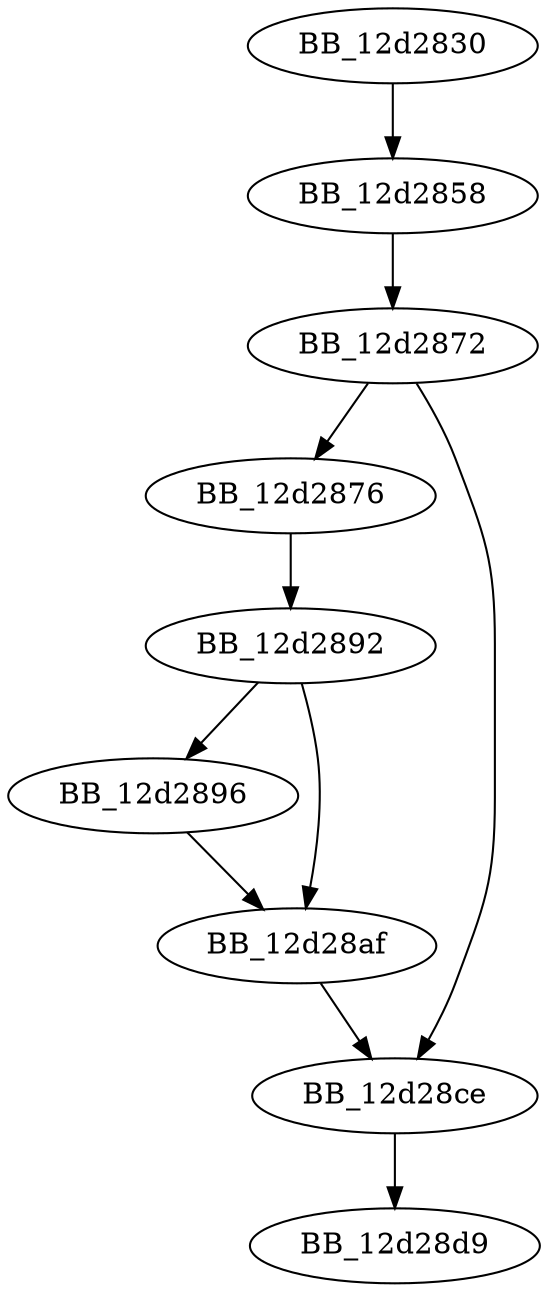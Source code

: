 DiGraph sub_12D2830{
BB_12d2830->BB_12d2858
BB_12d2858->BB_12d2872
BB_12d2872->BB_12d2876
BB_12d2872->BB_12d28ce
BB_12d2876->BB_12d2892
BB_12d2892->BB_12d2896
BB_12d2892->BB_12d28af
BB_12d2896->BB_12d28af
BB_12d28af->BB_12d28ce
BB_12d28ce->BB_12d28d9
}
